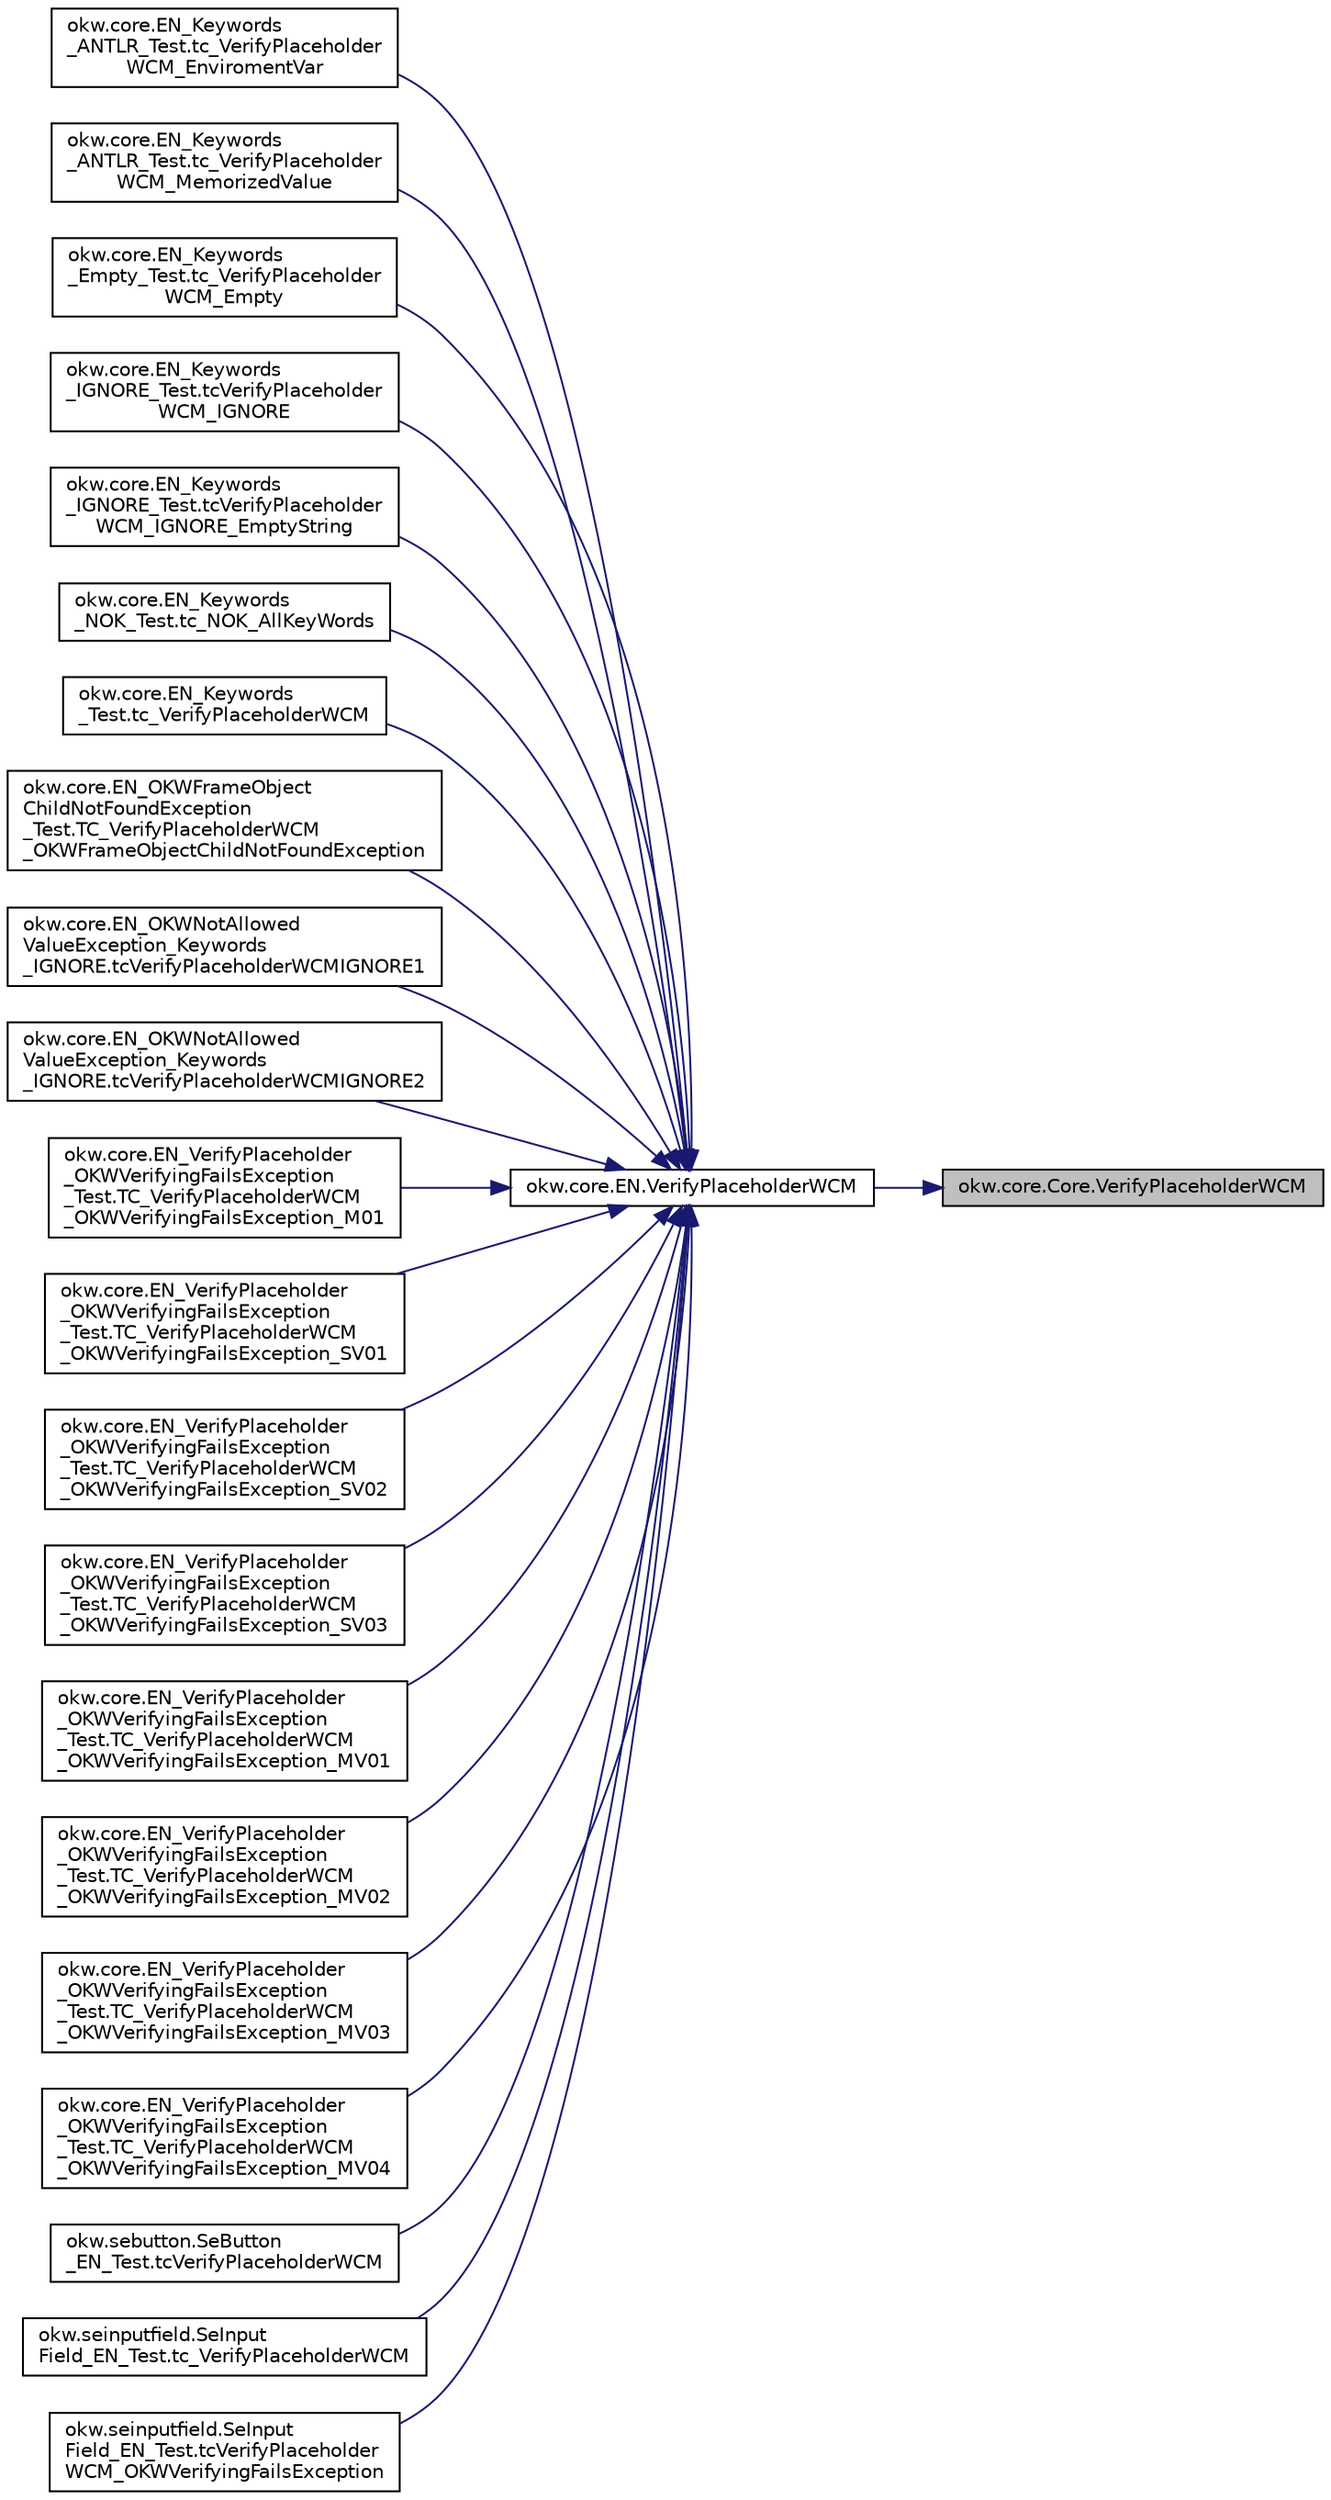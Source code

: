 digraph "okw.core.Core.VerifyPlaceholderWCM"
{
 // INTERACTIVE_SVG=YES
 // LATEX_PDF_SIZE
  edge [fontname="Helvetica",fontsize="10",labelfontname="Helvetica",labelfontsize="10"];
  node [fontname="Helvetica",fontsize="10",shape=record];
  rankdir="RL";
  Node4870 [label="okw.core.Core.VerifyPlaceholderWCM",height=0.2,width=0.4,color="black", fillcolor="grey75", style="filled", fontcolor="black",tooltip="Überprüft den Platzhalter des Objektes."];
  Node4870 -> Node4871 [dir="back",color="midnightblue",fontsize="10",style="solid",fontname="Helvetica"];
  Node4871 [label="okw.core.EN.VerifyPlaceholderWCM",height=0.2,width=0.4,color="black", fillcolor="white", style="filled",URL="$classokw_1_1core_1_1_e_n.html#a333511d03dcf0f00fb3490abf46e6366",tooltip="Überprüft den Platzhalter des Objektes."];
  Node4871 -> Node4872 [dir="back",color="midnightblue",fontsize="10",style="solid",fontname="Helvetica"];
  Node4872 [label="okw.core.EN_Keywords\l_ANTLR_Test.tc_VerifyPlaceholder\lWCM_EnviromentVar",height=0.2,width=0.4,color="black", fillcolor="white", style="filled",URL="$classokw_1_1core_1_1_e_n___keywords___a_n_t_l_r___test.html#abd9317afb68276278a34b1edc32e27fb",tooltip=" "];
  Node4871 -> Node4873 [dir="back",color="midnightblue",fontsize="10",style="solid",fontname="Helvetica"];
  Node4873 [label="okw.core.EN_Keywords\l_ANTLR_Test.tc_VerifyPlaceholder\lWCM_MemorizedValue",height=0.2,width=0.4,color="black", fillcolor="white", style="filled",URL="$classokw_1_1core_1_1_e_n___keywords___a_n_t_l_r___test.html#ac49fd3b2a0531ce9803aa75dbfec90a1",tooltip=" "];
  Node4871 -> Node4874 [dir="back",color="midnightblue",fontsize="10",style="solid",fontname="Helvetica"];
  Node4874 [label="okw.core.EN_Keywords\l_Empty_Test.tc_VerifyPlaceholder\lWCM_Empty",height=0.2,width=0.4,color="black", fillcolor="white", style="filled",URL="$classokw_1_1core_1_1_e_n___keywords___empty___test.html#a67eb6695bef5c2d0f4bf9bb39b71254a",tooltip="Prüft \"${EMPTY}\" für das Schlüsslewort VerifyPlaceholder(strng,string)"];
  Node4871 -> Node4875 [dir="back",color="midnightblue",fontsize="10",style="solid",fontname="Helvetica"];
  Node4875 [label="okw.core.EN_Keywords\l_IGNORE_Test.tcVerifyPlaceholder\lWCM_IGNORE",height=0.2,width=0.4,color="black", fillcolor="white", style="filled",URL="$classokw_1_1core_1_1_e_n___keywords___i_g_n_o_r_e___test.html#a3ed8d710986821d27cd23e13da39835b",tooltip=" "];
  Node4871 -> Node4876 [dir="back",color="midnightblue",fontsize="10",style="solid",fontname="Helvetica"];
  Node4876 [label="okw.core.EN_Keywords\l_IGNORE_Test.tcVerifyPlaceholder\lWCM_IGNORE_EmptyString",height=0.2,width=0.4,color="black", fillcolor="white", style="filled",URL="$classokw_1_1core_1_1_e_n___keywords___i_g_n_o_r_e___test.html#af69145f0a006e2e8323fb063779e95c4",tooltip=" "];
  Node4871 -> Node4877 [dir="back",color="midnightblue",fontsize="10",style="solid",fontname="Helvetica"];
  Node4877 [label="okw.core.EN_Keywords\l_NOK_Test.tc_NOK_AllKeyWords",height=0.2,width=0.4,color="black", fillcolor="white", style="filled",URL="$classokw_1_1core_1_1_e_n___keywords___n_o_k___test.html#a81a960a2341dfb0e27da7871291c84dc",tooltip="Prüft methoden aufruf für einen einfachen Click."];
  Node4871 -> Node4878 [dir="back",color="midnightblue",fontsize="10",style="solid",fontname="Helvetica"];
  Node4878 [label="okw.core.EN_Keywords\l_Test.tc_VerifyPlaceholderWCM",height=0.2,width=0.4,color="black", fillcolor="white", style="filled",URL="$classokw_1_1core_1_1_e_n___keywords___test.html#a06c709ea1c8b5be4be8710f12677a948",tooltip="\"Normaler\" Testfall für das Schlüsselwort EN.VerifyPlaceholderWCM(String,String)."];
  Node4871 -> Node4879 [dir="back",color="midnightblue",fontsize="10",style="solid",fontname="Helvetica"];
  Node4879 [label="okw.core.EN_OKWFrameObject\lChildNotFoundException\l_Test.TC_VerifyPlaceholderWCM\l_OKWFrameObjectChildNotFoundException",height=0.2,width=0.4,color="black", fillcolor="white", style="filled",URL="$classokw_1_1core_1_1_e_n___o_k_w_frame_object_child_not_found_exception___test.html#adaa3abc213b8bb37d7904aaa5100f5f9",tooltip="Prüft ob die Ausnahme OKWFrameObjectChildNotFoundException durch die LFC-VerifyPlaceholder ausgelöst ..."];
  Node4871 -> Node4880 [dir="back",color="midnightblue",fontsize="10",style="solid",fontname="Helvetica"];
  Node4880 [label="okw.core.EN_OKWNotAllowed\lValueException_Keywords\l_IGNORE.tcVerifyPlaceholderWCMIGNORE1",height=0.2,width=0.4,color="black", fillcolor="white", style="filled",URL="$classokw_1_1core_1_1_e_n___o_k_w_not_allowed_value_exception___keywords___i_g_n_o_r_e.html#aef826038295861f98377e6d885d416f7",tooltip="Prüft ob \"${IGNORE} \" die Ausnahme okw.exceptions.OKWNotAllowedValueException auslöst."];
  Node4871 -> Node4881 [dir="back",color="midnightblue",fontsize="10",style="solid",fontname="Helvetica"];
  Node4881 [label="okw.core.EN_OKWNotAllowed\lValueException_Keywords\l_IGNORE.tcVerifyPlaceholderWCMIGNORE2",height=0.2,width=0.4,color="black", fillcolor="white", style="filled",URL="$classokw_1_1core_1_1_e_n___o_k_w_not_allowed_value_exception___keywords___i_g_n_o_r_e.html#a086dae18b71f60da3729bfe3c548915e",tooltip="Prüft ob \"\"${IGNORE}${TCN}\" die Ausnahme okw.exceptions.OKWNotAllowedValueException auslöst."];
  Node4871 -> Node4882 [dir="back",color="midnightblue",fontsize="10",style="solid",fontname="Helvetica"];
  Node4882 [label="okw.core.EN_VerifyPlaceholder\l_OKWVerifyingFailsException\l_Test.TC_VerifyPlaceholderWCM\l_OKWVerifyingFailsException_M01",height=0.2,width=0.4,color="black", fillcolor="white", style="filled",URL="$classokw_1_1core_1_1_e_n___verify_placeholder___o_k_w_verifying_fails_exception___test.html#a01a14d69f9d447b9b09941ee355ad522",tooltip="Prüft, ob die Ausnahme OKWVerifyingFailsException bei einem Soll/Ist-Vergleich ausgelöst wird."];
  Node4871 -> Node4883 [dir="back",color="midnightblue",fontsize="10",style="solid",fontname="Helvetica"];
  Node4883 [label="okw.core.EN_VerifyPlaceholder\l_OKWVerifyingFailsException\l_Test.TC_VerifyPlaceholderWCM\l_OKWVerifyingFailsException_SV01",height=0.2,width=0.4,color="black", fillcolor="white", style="filled",URL="$classokw_1_1core_1_1_e_n___verify_placeholder___o_k_w_verifying_fails_exception___test.html#a05482dd5dffb8c2a396bd4693e8e5cc5",tooltip="Prüft, ob die Ausnahme OKWVerifyingFailsException bei einem Soll/Ist-Vergleich ausgelöst wird."];
  Node4871 -> Node4884 [dir="back",color="midnightblue",fontsize="10",style="solid",fontname="Helvetica"];
  Node4884 [label="okw.core.EN_VerifyPlaceholder\l_OKWVerifyingFailsException\l_Test.TC_VerifyPlaceholderWCM\l_OKWVerifyingFailsException_SV02",height=0.2,width=0.4,color="black", fillcolor="white", style="filled",URL="$classokw_1_1core_1_1_e_n___verify_placeholder___o_k_w_verifying_fails_exception___test.html#ab1a555ad96ed11bebe883cdc3cf44247",tooltip="Prüft, ob die Ausnahme OKWVerifyingFailsException bei einem Soll/Ist-Vergleich ausgelöst wird."];
  Node4871 -> Node4885 [dir="back",color="midnightblue",fontsize="10",style="solid",fontname="Helvetica"];
  Node4885 [label="okw.core.EN_VerifyPlaceholder\l_OKWVerifyingFailsException\l_Test.TC_VerifyPlaceholderWCM\l_OKWVerifyingFailsException_SV03",height=0.2,width=0.4,color="black", fillcolor="white", style="filled",URL="$classokw_1_1core_1_1_e_n___verify_placeholder___o_k_w_verifying_fails_exception___test.html#a4a140a57d80f69573437cdcbc550d5bb",tooltip="Prüft, ob die Ausnahme OKWVerifyingFailsException bei einem Soll/Ist-Vergleich ausgelöst wird."];
  Node4871 -> Node4886 [dir="back",color="midnightblue",fontsize="10",style="solid",fontname="Helvetica"];
  Node4886 [label="okw.core.EN_VerifyPlaceholder\l_OKWVerifyingFailsException\l_Test.TC_VerifyPlaceholderWCM\l_OKWVerifyingFailsException_MV01",height=0.2,width=0.4,color="black", fillcolor="white", style="filled",URL="$classokw_1_1core_1_1_e_n___verify_placeholder___o_k_w_verifying_fails_exception___test.html#ac89436cfbe2ab73ae6a347703a7930bf",tooltip="Prüft, ob die Ausnahme OKWVerifyingFailsException bei einem Soll/Ist-Vergleich ausgelöst wird."];
  Node4871 -> Node4887 [dir="back",color="midnightblue",fontsize="10",style="solid",fontname="Helvetica"];
  Node4887 [label="okw.core.EN_VerifyPlaceholder\l_OKWVerifyingFailsException\l_Test.TC_VerifyPlaceholderWCM\l_OKWVerifyingFailsException_MV02",height=0.2,width=0.4,color="black", fillcolor="white", style="filled",URL="$classokw_1_1core_1_1_e_n___verify_placeholder___o_k_w_verifying_fails_exception___test.html#a522fea619c1a832c92c4b3316b70c3d7",tooltip="Prüft, ob die Ausnahme OKWVerifyingFailsException bei einem Soll/Ist-Vergleich ausgelöst wird."];
  Node4871 -> Node4888 [dir="back",color="midnightblue",fontsize="10",style="solid",fontname="Helvetica"];
  Node4888 [label="okw.core.EN_VerifyPlaceholder\l_OKWVerifyingFailsException\l_Test.TC_VerifyPlaceholderWCM\l_OKWVerifyingFailsException_MV03",height=0.2,width=0.4,color="black", fillcolor="white", style="filled",URL="$classokw_1_1core_1_1_e_n___verify_placeholder___o_k_w_verifying_fails_exception___test.html#afa92232d87316c3fbdd856bf6aafb619",tooltip="Prüft, ob die Ausnahme OKWVerifyingFailsException bei einem Soll/Ist-Vergleich ausgelöst wird."];
  Node4871 -> Node4889 [dir="back",color="midnightblue",fontsize="10",style="solid",fontname="Helvetica"];
  Node4889 [label="okw.core.EN_VerifyPlaceholder\l_OKWVerifyingFailsException\l_Test.TC_VerifyPlaceholderWCM\l_OKWVerifyingFailsException_MV04",height=0.2,width=0.4,color="black", fillcolor="white", style="filled",URL="$classokw_1_1core_1_1_e_n___verify_placeholder___o_k_w_verifying_fails_exception___test.html#a8c10a3884db498a1081fd1064b3431fc",tooltip="Prüft, ob die Ausnahme OKWVerifyingFailsException bei einem Soll/Ist-Vergleich ausgelöst wird."];
  Node4871 -> Node4890 [dir="back",color="midnightblue",fontsize="10",style="solid",fontname="Helvetica"];
  Node4890 [label="okw.sebutton.SeButton\l_EN_Test.tcVerifyPlaceholderWCM",height=0.2,width=0.4,color="black", fillcolor="white", style="filled",URL="$classokw_1_1sebutton_1_1_se_button___e_n___test.html#ad640602c4292947bd2763fe7561ac8f7",tooltip="Schlüsselwortes VerifyPlaceholderWCM für SeButton sollte OKWFrameObjectMethodNotImplemented auslösen."];
  Node4871 -> Node4891 [dir="back",color="midnightblue",fontsize="10",style="solid",fontname="Helvetica"];
  Node4891 [label="okw.seinputfield.SeInput\lField_EN_Test.tc_VerifyPlaceholderWCM",height=0.2,width=0.4,color="black", fillcolor="white", style="filled",URL="$classokw_1_1seinputfield_1_1_se_input_field___e_n___test.html#ab651dd8600d080990d8c2e89b5f66f22",tooltip="Prüft, ob die Methode VerifyPlaceholderWCM für SeInputField implementiert ist."];
  Node4871 -> Node4892 [dir="back",color="midnightblue",fontsize="10",style="solid",fontname="Helvetica"];
  Node4892 [label="okw.seinputfield.SeInput\lField_EN_Test.tcVerifyPlaceholder\lWCM_OKWVerifyingFailsException",height=0.2,width=0.4,color="black", fillcolor="white", style="filled",URL="$classokw_1_1seinputfield_1_1_se_input_field___e_n___test.html#a6c4cf25351e902ab2b14f409e5c72a43",tooltip="Prüft, ob die Methode VerifyPlaceholderWCM bei einer Soll/Ist Abweichung die Ausnahme OKWVerifyingFai..."];
}
